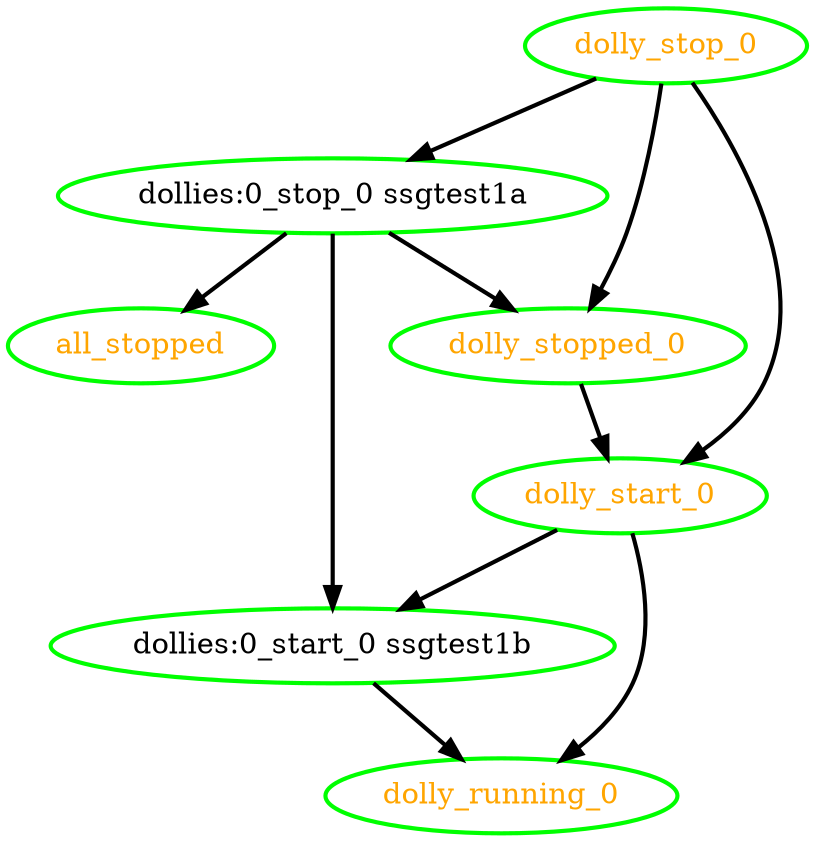 digraph "g" {
"all_stopped" [ style=bold color="green" fontcolor="orange"  ]
"dollies:0_start_0 ssgtest1b" -> "dolly_running_0" [ style = bold]
"dollies:0_start_0 ssgtest1b" [ style=bold color="green" fontcolor="black"  ]
"dollies:0_stop_0 ssgtest1a" -> "all_stopped" [ style = bold]
"dollies:0_stop_0 ssgtest1a" -> "dollies:0_start_0 ssgtest1b" [ style = bold]
"dollies:0_stop_0 ssgtest1a" -> "dolly_stopped_0" [ style = bold]
"dollies:0_stop_0 ssgtest1a" [ style=bold color="green" fontcolor="black"  ]
"dolly_running_0" [ style=bold color="green" fontcolor="orange"  ]
"dolly_start_0" -> "dollies:0_start_0 ssgtest1b" [ style = bold]
"dolly_start_0" -> "dolly_running_0" [ style = bold]
"dolly_start_0" [ style=bold color="green" fontcolor="orange"  ]
"dolly_stop_0" -> "dollies:0_stop_0 ssgtest1a" [ style = bold]
"dolly_stop_0" -> "dolly_start_0" [ style = bold]
"dolly_stop_0" -> "dolly_stopped_0" [ style = bold]
"dolly_stop_0" [ style=bold color="green" fontcolor="orange"  ]
"dolly_stopped_0" -> "dolly_start_0" [ style = bold]
"dolly_stopped_0" [ style=bold color="green" fontcolor="orange"  ]
}
